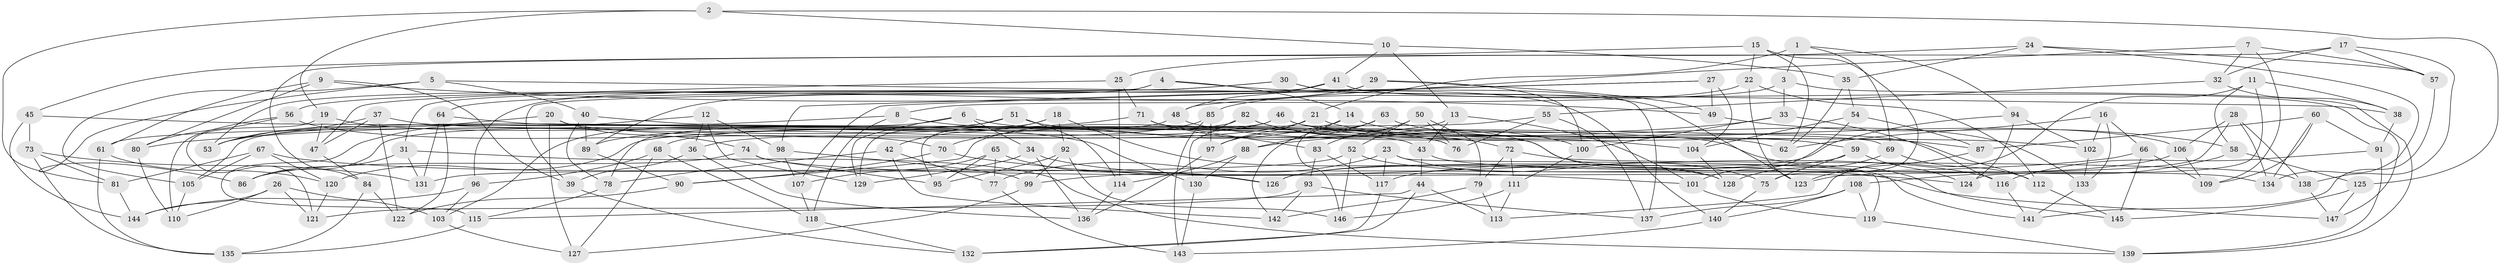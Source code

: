 // coarse degree distribution, {6: 0.5263157894736842, 4: 0.43157894736842106, 5: 0.021052631578947368, 3: 0.021052631578947368}
// Generated by graph-tools (version 1.1) at 2025/42/03/06/25 10:42:18]
// undirected, 147 vertices, 294 edges
graph export_dot {
graph [start="1"]
  node [color=gray90,style=filled];
  1;
  2;
  3;
  4;
  5;
  6;
  7;
  8;
  9;
  10;
  11;
  12;
  13;
  14;
  15;
  16;
  17;
  18;
  19;
  20;
  21;
  22;
  23;
  24;
  25;
  26;
  27;
  28;
  29;
  30;
  31;
  32;
  33;
  34;
  35;
  36;
  37;
  38;
  39;
  40;
  41;
  42;
  43;
  44;
  45;
  46;
  47;
  48;
  49;
  50;
  51;
  52;
  53;
  54;
  55;
  56;
  57;
  58;
  59;
  60;
  61;
  62;
  63;
  64;
  65;
  66;
  67;
  68;
  69;
  70;
  71;
  72;
  73;
  74;
  75;
  76;
  77;
  78;
  79;
  80;
  81;
  82;
  83;
  84;
  85;
  86;
  87;
  88;
  89;
  90;
  91;
  92;
  93;
  94;
  95;
  96;
  97;
  98;
  99;
  100;
  101;
  102;
  103;
  104;
  105;
  106;
  107;
  108;
  109;
  110;
  111;
  112;
  113;
  114;
  115;
  116;
  117;
  118;
  119;
  120;
  121;
  122;
  123;
  124;
  125;
  126;
  127;
  128;
  129;
  130;
  131;
  132;
  133;
  134;
  135;
  136;
  137;
  138;
  139;
  140;
  141;
  142;
  143;
  144;
  145;
  146;
  147;
  1 -- 69;
  1 -- 21;
  1 -- 3;
  1 -- 94;
  2 -- 81;
  2 -- 19;
  2 -- 125;
  2 -- 10;
  3 -- 33;
  3 -- 8;
  3 -- 139;
  4 -- 140;
  4 -- 53;
  4 -- 31;
  4 -- 14;
  5 -- 40;
  5 -- 86;
  5 -- 105;
  5 -- 38;
  6 -- 61;
  6 -- 76;
  6 -- 34;
  6 -- 129;
  7 -- 57;
  7 -- 109;
  7 -- 32;
  7 -- 48;
  8 -- 76;
  8 -- 53;
  8 -- 118;
  9 -- 80;
  9 -- 49;
  9 -- 39;
  9 -- 61;
  10 -- 35;
  10 -- 41;
  10 -- 13;
  11 -- 124;
  11 -- 58;
  11 -- 38;
  11 -- 113;
  12 -- 36;
  12 -- 129;
  12 -- 115;
  12 -- 98;
  13 -- 90;
  13 -- 101;
  13 -- 43;
  14 -- 70;
  14 -- 142;
  14 -- 112;
  15 -- 22;
  15 -- 62;
  15 -- 75;
  15 -- 45;
  16 -- 66;
  16 -- 133;
  16 -- 102;
  16 -- 62;
  17 -- 84;
  17 -- 138;
  17 -- 57;
  17 -- 32;
  18 -- 92;
  18 -- 128;
  18 -- 95;
  18 -- 42;
  19 -- 47;
  19 -- 121;
  19 -- 130;
  20 -- 127;
  20 -- 62;
  20 -- 53;
  20 -- 74;
  21 -- 36;
  21 -- 133;
  21 -- 97;
  22 -- 123;
  22 -- 112;
  22 -- 85;
  23 -- 119;
  23 -- 75;
  23 -- 117;
  23 -- 77;
  24 -- 35;
  24 -- 25;
  24 -- 57;
  24 -- 134;
  25 -- 71;
  25 -- 47;
  25 -- 114;
  26 -- 110;
  26 -- 103;
  26 -- 144;
  26 -- 121;
  27 -- 98;
  27 -- 104;
  27 -- 107;
  27 -- 49;
  28 -- 106;
  28 -- 134;
  28 -- 138;
  28 -- 123;
  29 -- 100;
  29 -- 39;
  29 -- 89;
  29 -- 49;
  30 -- 56;
  30 -- 137;
  30 -- 123;
  30 -- 64;
  31 -- 86;
  31 -- 131;
  31 -- 139;
  32 -- 55;
  32 -- 38;
  33 -- 100;
  33 -- 116;
  33 -- 88;
  34 -- 129;
  34 -- 116;
  34 -- 136;
  35 -- 54;
  35 -- 62;
  36 -- 136;
  36 -- 39;
  37 -- 122;
  37 -- 53;
  37 -- 145;
  37 -- 47;
  38 -- 91;
  39 -- 132;
  40 -- 89;
  40 -- 43;
  40 -- 78;
  41 -- 96;
  41 -- 147;
  41 -- 48;
  42 -- 142;
  42 -- 78;
  42 -- 77;
  43 -- 44;
  43 -- 134;
  44 -- 132;
  44 -- 113;
  44 -- 115;
  45 -- 141;
  45 -- 144;
  45 -- 73;
  46 -- 78;
  46 -- 68;
  46 -- 102;
  46 -- 87;
  47 -- 84;
  48 -- 59;
  48 -- 86;
  49 -- 58;
  50 -- 76;
  50 -- 79;
  50 -- 83;
  50 -- 52;
  51 -- 114;
  51 -- 104;
  51 -- 103;
  51 -- 129;
  52 -- 131;
  52 -- 146;
  52 -- 147;
  54 -- 87;
  54 -- 101;
  54 -- 104;
  55 -- 137;
  55 -- 120;
  55 -- 76;
  56 -- 70;
  56 -- 110;
  56 -- 80;
  57 -- 141;
  58 -- 125;
  58 -- 108;
  59 -- 75;
  59 -- 124;
  59 -- 126;
  60 -- 87;
  60 -- 91;
  60 -- 109;
  60 -- 134;
  61 -- 135;
  61 -- 120;
  63 -- 97;
  63 -- 146;
  63 -- 88;
  63 -- 106;
  64 -- 131;
  64 -- 69;
  64 -- 122;
  65 -- 126;
  65 -- 95;
  65 -- 77;
  65 -- 107;
  66 -- 109;
  66 -- 145;
  66 -- 99;
  67 -- 120;
  67 -- 126;
  67 -- 81;
  67 -- 105;
  68 -- 118;
  68 -- 127;
  68 -- 96;
  69 -- 112;
  69 -- 128;
  70 -- 101;
  70 -- 90;
  71 -- 83;
  71 -- 72;
  71 -- 80;
  72 -- 79;
  72 -- 111;
  72 -- 138;
  73 -- 131;
  73 -- 81;
  73 -- 135;
  74 -- 86;
  74 -- 95;
  74 -- 124;
  75 -- 140;
  77 -- 143;
  78 -- 115;
  79 -- 113;
  79 -- 142;
  80 -- 110;
  81 -- 144;
  82 -- 128;
  82 -- 100;
  82 -- 105;
  82 -- 130;
  83 -- 93;
  83 -- 117;
  84 -- 122;
  84 -- 135;
  85 -- 97;
  85 -- 89;
  85 -- 143;
  87 -- 123;
  88 -- 114;
  88 -- 130;
  89 -- 90;
  90 -- 122;
  91 -- 139;
  91 -- 116;
  92 -- 146;
  92 -- 99;
  92 -- 95;
  93 -- 137;
  93 -- 121;
  93 -- 142;
  94 -- 126;
  94 -- 124;
  94 -- 102;
  96 -- 144;
  96 -- 103;
  97 -- 136;
  98 -- 99;
  98 -- 107;
  99 -- 127;
  100 -- 111;
  101 -- 119;
  102 -- 133;
  103 -- 127;
  104 -- 128;
  105 -- 110;
  106 -- 117;
  106 -- 109;
  107 -- 118;
  108 -- 119;
  108 -- 137;
  108 -- 140;
  111 -- 113;
  111 -- 146;
  112 -- 145;
  114 -- 136;
  115 -- 135;
  116 -- 141;
  117 -- 132;
  118 -- 132;
  119 -- 139;
  120 -- 121;
  125 -- 145;
  125 -- 147;
  130 -- 143;
  133 -- 141;
  138 -- 147;
  140 -- 143;
}
